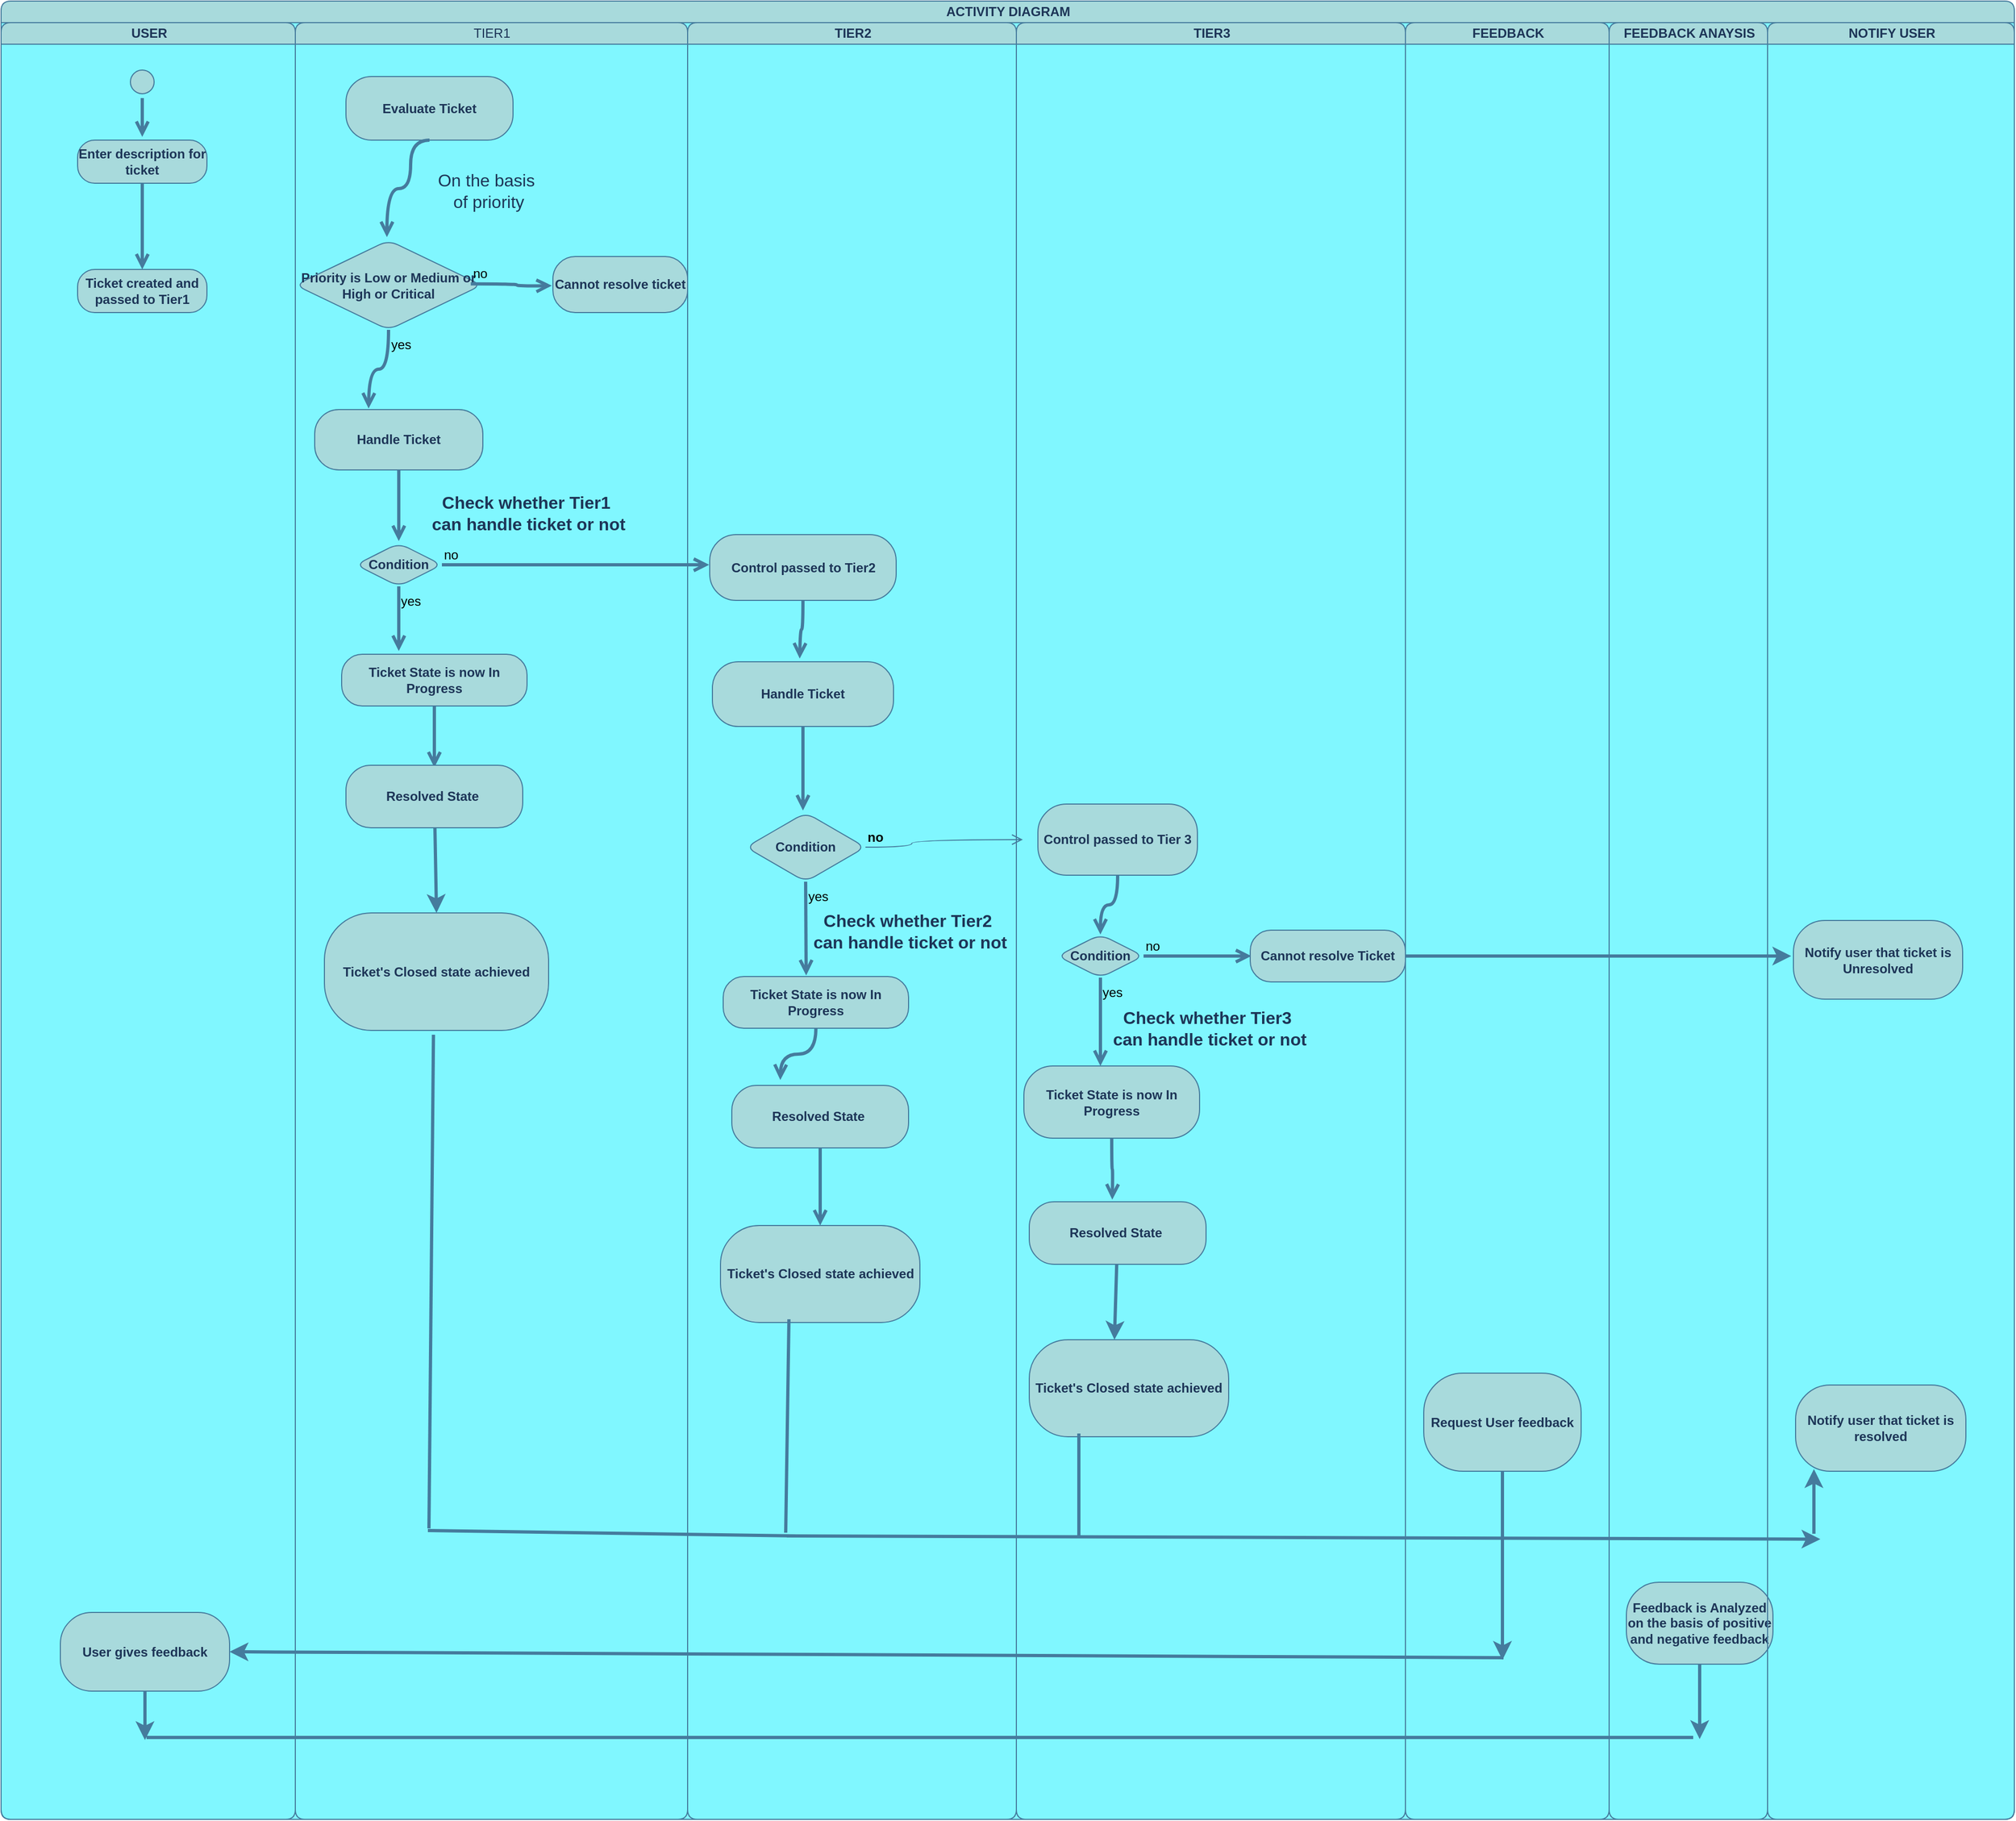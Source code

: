 <mxfile version="24.8.3">
  <diagram name="Page-1" id="XcSlMam2IqQOkkW9MJc9">
    <mxGraphModel dx="1103" dy="1053" grid="0" gridSize="10" guides="1" tooltips="1" connect="1" arrows="1" fold="1" page="0" pageScale="1" pageWidth="850" pageHeight="1100" math="0" shadow="0">
      <root>
        <mxCell id="0" />
        <mxCell id="1" parent="0" />
        <mxCell id="2HC28eqQr_R8XedatQmQ-1" value="ACTIVITY DIAGRAM" style="swimlane;childLayout=stackLayout;resizeParent=1;resizeParentMax=0;startSize=20;html=1;swimlaneFillColor=#80F7FF;fillColor=#A8DADC;rounded=1;labelBackgroundColor=none;strokeColor=#457B9D;fontColor=#1D3557;" parent="1" vertex="1">
          <mxGeometry x="20.0" y="-35" width="1868" height="1687" as="geometry" />
        </mxCell>
        <mxCell id="2HC28eqQr_R8XedatQmQ-2" value="USER" style="swimlane;startSize=20;html=1;rounded=1;labelBackgroundColor=none;fillColor=#A8DADC;strokeColor=#457B9D;fontColor=#1D3557;" parent="2HC28eqQr_R8XedatQmQ-1" vertex="1">
          <mxGeometry y="20" width="273" height="1667" as="geometry" />
        </mxCell>
        <mxCell id="2HC28eqQr_R8XedatQmQ-9" value="" style="ellipse;html=1;shape=startState;fillColor=#A8DADC;strokeColor=#457B9D;rounded=1;labelBackgroundColor=none;fontColor=#1D3557;" parent="2HC28eqQr_R8XedatQmQ-2" vertex="1">
          <mxGeometry x="116.0" y="40" width="30" height="30" as="geometry" />
        </mxCell>
        <mxCell id="2HC28eqQr_R8XedatQmQ-10" value="" style="edgeStyle=orthogonalEdgeStyle;html=1;verticalAlign=bottom;endArrow=open;endSize=8;strokeColor=#457B9D;rounded=1;fontSize=12;curved=1;labelBackgroundColor=none;fontColor=default;strokeWidth=3;" parent="2HC28eqQr_R8XedatQmQ-2" source="2HC28eqQr_R8XedatQmQ-9" edge="1">
          <mxGeometry relative="1" as="geometry">
            <mxPoint x="131.0" y="106" as="targetPoint" />
          </mxGeometry>
        </mxCell>
        <mxCell id="2HC28eqQr_R8XedatQmQ-11" value="&lt;b&gt;Enter description for ticket&lt;/b&gt;" style="rounded=1;whiteSpace=wrap;html=1;arcSize=40;fontColor=#1D3557;fillColor=#A8DADC;strokeColor=#457B9D;labelBackgroundColor=none;" parent="2HC28eqQr_R8XedatQmQ-2" vertex="1">
          <mxGeometry x="71.0" y="109" width="120" height="40" as="geometry" />
        </mxCell>
        <mxCell id="2HC28eqQr_R8XedatQmQ-12" value="" style="edgeStyle=orthogonalEdgeStyle;html=1;verticalAlign=bottom;endArrow=open;endSize=8;strokeColor=#457B9D;rounded=1;fontSize=12;curved=1;entryX=0.5;entryY=0;entryDx=0;entryDy=0;labelBackgroundColor=none;fontColor=default;strokeWidth=3;" parent="2HC28eqQr_R8XedatQmQ-2" source="2HC28eqQr_R8XedatQmQ-11" target="2HC28eqQr_R8XedatQmQ-13" edge="1">
          <mxGeometry relative="1" as="geometry">
            <mxPoint x="60.0" y="203" as="targetPoint" />
          </mxGeometry>
        </mxCell>
        <mxCell id="2HC28eqQr_R8XedatQmQ-13" value="&lt;b&gt;Ticket created and passed to Tier1&lt;/b&gt;" style="rounded=1;whiteSpace=wrap;html=1;arcSize=40;fontColor=#1D3557;fillColor=#A8DADC;strokeColor=#457B9D;labelBackgroundColor=none;" parent="2HC28eqQr_R8XedatQmQ-2" vertex="1">
          <mxGeometry x="71.0" y="229" width="120" height="40" as="geometry" />
        </mxCell>
        <mxCell id="2HC28eqQr_R8XedatQmQ-95" style="edgeStyle=none;curved=1;rounded=1;orthogonalLoop=1;jettySize=auto;html=1;fontSize=12;startSize=8;endSize=8;labelBackgroundColor=none;strokeColor=#457B9D;fontColor=default;strokeWidth=3;" parent="2HC28eqQr_R8XedatQmQ-2" source="2HC28eqQr_R8XedatQmQ-79" edge="1">
          <mxGeometry relative="1" as="geometry">
            <mxPoint x="133.5" y="1593.429" as="targetPoint" />
          </mxGeometry>
        </mxCell>
        <mxCell id="2HC28eqQr_R8XedatQmQ-79" value="&lt;b&gt;User gives feedback&lt;/b&gt;" style="rounded=1;whiteSpace=wrap;html=1;arcSize=40;fontColor=#1D3557;fillColor=#A8DADC;strokeColor=#457B9D;labelBackgroundColor=none;" parent="2HC28eqQr_R8XedatQmQ-2" vertex="1">
          <mxGeometry x="55" y="1475" width="157" height="73" as="geometry" />
        </mxCell>
        <mxCell id="2HC28eqQr_R8XedatQmQ-3" value="TIER1" style="swimlane;startSize=20;html=1;rounded=1;labelBackgroundColor=none;fillColor=#A8DADC;strokeColor=#457B9D;fontColor=#1D3557;fontStyle=0" parent="2HC28eqQr_R8XedatQmQ-1" vertex="1">
          <mxGeometry x="273" y="20" width="364" height="1667" as="geometry" />
        </mxCell>
        <mxCell id="2HC28eqQr_R8XedatQmQ-17" value="&lt;b&gt;Evaluate Ticket&lt;/b&gt;" style="rounded=1;whiteSpace=wrap;html=1;arcSize=40;fontColor=#1D3557;fillColor=#A8DADC;strokeColor=#457B9D;labelBackgroundColor=none;" parent="2HC28eqQr_R8XedatQmQ-3" vertex="1">
          <mxGeometry x="47" y="50" width="155" height="59" as="geometry" />
        </mxCell>
        <mxCell id="2HC28eqQr_R8XedatQmQ-18" value="" style="edgeStyle=orthogonalEdgeStyle;html=1;verticalAlign=bottom;endArrow=open;endSize=8;strokeColor=#457B9D;rounded=1;fontSize=12;curved=1;exitX=0.5;exitY=1;exitDx=0;exitDy=0;labelBackgroundColor=none;fontColor=default;strokeWidth=3;" parent="2HC28eqQr_R8XedatQmQ-3" source="2HC28eqQr_R8XedatQmQ-17" edge="1">
          <mxGeometry relative="1" as="geometry">
            <mxPoint x="85.0" y="199" as="targetPoint" />
            <Array as="points">
              <mxPoint x="107" y="154" />
              <mxPoint x="85" y="154" />
            </Array>
          </mxGeometry>
        </mxCell>
        <mxCell id="2HC28eqQr_R8XedatQmQ-19" value="&lt;b&gt;Priority is Low or Medium or High or Critical&lt;/b&gt;" style="rhombus;whiteSpace=wrap;html=1;fontColor=#1D3557;fillColor=#A8DADC;strokeColor=#457B9D;rounded=1;labelBackgroundColor=none;" parent="2HC28eqQr_R8XedatQmQ-3" vertex="1">
          <mxGeometry y="202" width="173" height="83" as="geometry" />
        </mxCell>
        <mxCell id="2HC28eqQr_R8XedatQmQ-20" value="no" style="edgeStyle=orthogonalEdgeStyle;html=1;align=left;verticalAlign=bottom;endArrow=open;endSize=8;strokeColor=#457B9D;rounded=1;fontSize=12;curved=1;labelBackgroundColor=none;fontColor=default;exitX=0.941;exitY=0.486;exitDx=0;exitDy=0;exitPerimeter=0;strokeWidth=3;" parent="2HC28eqQr_R8XedatQmQ-3" source="2HC28eqQr_R8XedatQmQ-19" edge="1">
          <mxGeometry x="-1" relative="1" as="geometry">
            <mxPoint x="238.0" y="244" as="targetPoint" />
          </mxGeometry>
        </mxCell>
        <mxCell id="2HC28eqQr_R8XedatQmQ-21" value="yes" style="edgeStyle=orthogonalEdgeStyle;html=1;align=left;verticalAlign=top;endArrow=open;endSize=8;strokeColor=#457B9D;rounded=1;fontSize=12;curved=1;labelBackgroundColor=none;fontColor=default;strokeWidth=3;" parent="2HC28eqQr_R8XedatQmQ-3" source="2HC28eqQr_R8XedatQmQ-19" edge="1">
          <mxGeometry x="-1" relative="1" as="geometry">
            <mxPoint x="68.0" y="358" as="targetPoint" />
          </mxGeometry>
        </mxCell>
        <mxCell id="2HC28eqQr_R8XedatQmQ-22" value="On the basis&amp;nbsp;&lt;div&gt;of priority&lt;/div&gt;" style="text;html=1;align=center;verticalAlign=middle;resizable=0;points=[];autosize=1;strokeColor=none;fillColor=none;fontSize=16;rounded=1;labelBackgroundColor=none;fontColor=#1D3557;" parent="2HC28eqQr_R8XedatQmQ-3" vertex="1">
          <mxGeometry x="123.0" y="131" width="112" height="50" as="geometry" />
        </mxCell>
        <mxCell id="2HC28eqQr_R8XedatQmQ-23" value="&lt;b&gt;Handle Ticket&lt;/b&gt;" style="rounded=1;whiteSpace=wrap;html=1;arcSize=40;fontColor=#1D3557;fillColor=#A8DADC;strokeColor=#457B9D;labelBackgroundColor=none;" parent="2HC28eqQr_R8XedatQmQ-3" vertex="1">
          <mxGeometry x="18" y="359" width="156" height="56" as="geometry" />
        </mxCell>
        <mxCell id="2HC28eqQr_R8XedatQmQ-24" value="" style="edgeStyle=orthogonalEdgeStyle;html=1;verticalAlign=bottom;endArrow=open;endSize=8;strokeColor=#457B9D;rounded=1;fontSize=12;curved=1;labelBackgroundColor=none;fontColor=default;strokeWidth=3;" parent="2HC28eqQr_R8XedatQmQ-3" source="2HC28eqQr_R8XedatQmQ-23" edge="1">
          <mxGeometry relative="1" as="geometry">
            <mxPoint x="96.0" y="481" as="targetPoint" />
            <Array as="points">
              <mxPoint x="96" y="459" />
            </Array>
          </mxGeometry>
        </mxCell>
        <mxCell id="2HC28eqQr_R8XedatQmQ-25" value="&lt;b&gt;Condition&lt;/b&gt;" style="rhombus;whiteSpace=wrap;html=1;fontColor=#1D3557;fillColor=#A8DADC;strokeColor=#457B9D;rounded=1;labelBackgroundColor=none;" parent="2HC28eqQr_R8XedatQmQ-3" vertex="1">
          <mxGeometry x="56.0" y="483" width="80" height="40" as="geometry" />
        </mxCell>
        <mxCell id="2HC28eqQr_R8XedatQmQ-26" value="no" style="edgeStyle=orthogonalEdgeStyle;html=1;align=left;verticalAlign=bottom;endArrow=open;endSize=8;strokeColor=#457B9D;rounded=1;fontSize=12;curved=1;labelBackgroundColor=none;fontColor=default;strokeWidth=3;" parent="2HC28eqQr_R8XedatQmQ-3" source="2HC28eqQr_R8XedatQmQ-25" edge="1">
          <mxGeometry x="-1" relative="1" as="geometry">
            <mxPoint x="384.0" y="503" as="targetPoint" />
          </mxGeometry>
        </mxCell>
        <mxCell id="2HC28eqQr_R8XedatQmQ-27" value="yes" style="edgeStyle=orthogonalEdgeStyle;html=1;align=left;verticalAlign=top;endArrow=open;endSize=8;strokeColor=#457B9D;rounded=1;fontSize=12;curved=1;labelBackgroundColor=none;fontColor=default;strokeWidth=3;" parent="2HC28eqQr_R8XedatQmQ-3" source="2HC28eqQr_R8XedatQmQ-25" edge="1">
          <mxGeometry x="-1" relative="1" as="geometry">
            <mxPoint x="96.0" y="583" as="targetPoint" />
          </mxGeometry>
        </mxCell>
        <mxCell id="2HC28eqQr_R8XedatQmQ-28" value="&lt;b&gt;Check whether Tier1&amp;nbsp;&lt;/b&gt;&lt;div&gt;&lt;b&gt;can handle ticket or not&lt;/b&gt;&lt;/div&gt;" style="text;html=1;align=center;verticalAlign=middle;resizable=0;points=[];autosize=1;strokeColor=none;fillColor=none;fontSize=16;rounded=1;labelBackgroundColor=none;fontColor=#1D3557;" parent="2HC28eqQr_R8XedatQmQ-3" vertex="1">
          <mxGeometry x="117" y="430" width="198" height="50" as="geometry" />
        </mxCell>
        <mxCell id="2HC28eqQr_R8XedatQmQ-29" value="Ticket State is now In Progress" style="rounded=1;whiteSpace=wrap;html=1;arcSize=40;fontColor=#1D3557;fillColor=#A8DADC;strokeColor=#457B9D;labelBackgroundColor=none;fontStyle=1" parent="2HC28eqQr_R8XedatQmQ-3" vertex="1">
          <mxGeometry x="43" y="586" width="172" height="48" as="geometry" />
        </mxCell>
        <mxCell id="2HC28eqQr_R8XedatQmQ-30" value="" style="edgeStyle=orthogonalEdgeStyle;html=1;verticalAlign=bottom;endArrow=open;endSize=8;strokeColor=#457B9D;rounded=1;fontSize=12;curved=1;labelBackgroundColor=none;fontColor=default;strokeWidth=3;" parent="2HC28eqQr_R8XedatQmQ-3" source="2HC28eqQr_R8XedatQmQ-29" edge="1">
          <mxGeometry relative="1" as="geometry">
            <mxPoint x="129" y="691" as="targetPoint" />
          </mxGeometry>
        </mxCell>
        <mxCell id="2HC28eqQr_R8XedatQmQ-52" style="edgeStyle=none;curved=1;rounded=1;orthogonalLoop=1;jettySize=auto;html=1;entryX=0.5;entryY=0;entryDx=0;entryDy=0;fontSize=12;startSize=8;endSize=8;labelBackgroundColor=none;strokeColor=#457B9D;fontColor=default;strokeWidth=3;" parent="2HC28eqQr_R8XedatQmQ-3" source="2HC28eqQr_R8XedatQmQ-31" target="2HC28eqQr_R8XedatQmQ-50" edge="1">
          <mxGeometry relative="1" as="geometry" />
        </mxCell>
        <mxCell id="2HC28eqQr_R8XedatQmQ-31" value="&lt;b&gt;Resolved State&amp;nbsp;&lt;/b&gt;" style="rounded=1;whiteSpace=wrap;html=1;arcSize=40;fontColor=#1D3557;fillColor=#A8DADC;strokeColor=#457B9D;labelBackgroundColor=none;" parent="2HC28eqQr_R8XedatQmQ-3" vertex="1">
          <mxGeometry x="47" y="689" width="164" height="58" as="geometry" />
        </mxCell>
        <mxCell id="2HC28eqQr_R8XedatQmQ-50" value="&lt;b&gt;Ticket&#39;s Closed state achieved&lt;/b&gt;" style="rounded=1;whiteSpace=wrap;html=1;arcSize=40;fontColor=#1D3557;fillColor=#A8DADC;strokeColor=#457B9D;labelBackgroundColor=none;" parent="2HC28eqQr_R8XedatQmQ-3" vertex="1">
          <mxGeometry x="27" y="826" width="208" height="109" as="geometry" />
        </mxCell>
        <mxCell id="2HC28eqQr_R8XedatQmQ-71" value="" style="endArrow=none;html=1;rounded=1;fontSize=12;startSize=8;endSize=8;curved=1;labelBackgroundColor=none;strokeColor=#457B9D;fontColor=default;strokeWidth=3;" parent="2HC28eqQr_R8XedatQmQ-3" edge="1">
          <mxGeometry width="50" height="50" relative="1" as="geometry">
            <mxPoint x="128.17" y="939" as="sourcePoint" />
            <mxPoint x="124.0" y="1397" as="targetPoint" />
          </mxGeometry>
        </mxCell>
        <mxCell id="2HC28eqQr_R8XedatQmQ-96" value="" style="endArrow=none;html=1;rounded=1;fontSize=12;startSize=8;endSize=8;curved=1;labelBackgroundColor=none;strokeColor=#457B9D;fontColor=default;strokeWidth=3;" parent="2HC28eqQr_R8XedatQmQ-3" edge="1">
          <mxGeometry width="50" height="50" relative="1" as="geometry">
            <mxPoint x="123.0" y="1399" as="sourcePoint" />
            <mxPoint x="464.0" y="1404" as="targetPoint" />
          </mxGeometry>
        </mxCell>
        <mxCell id="2HC28eqQr_R8XedatQmQ-98" value="&lt;b&gt;Cannot resolve ticket&lt;/b&gt;" style="rounded=1;whiteSpace=wrap;html=1;arcSize=40;fontColor=#1D3557;fillColor=#A8DADC;strokeColor=#457B9D;labelBackgroundColor=none;" parent="2HC28eqQr_R8XedatQmQ-3" vertex="1">
          <mxGeometry x="239" y="217" width="125" height="52" as="geometry" />
        </mxCell>
        <mxCell id="2HC28eqQr_R8XedatQmQ-4" value="TIER2" style="swimlane;startSize=20;html=1;rounded=1;labelBackgroundColor=none;fillColor=#A8DADC;strokeColor=#457B9D;fontColor=#1D3557;" parent="2HC28eqQr_R8XedatQmQ-1" vertex="1">
          <mxGeometry x="637" y="20" width="305" height="1667" as="geometry" />
        </mxCell>
        <mxCell id="2HC28eqQr_R8XedatQmQ-33" value="&lt;b&gt;Control passed to Tier2&lt;/b&gt;" style="rounded=1;whiteSpace=wrap;html=1;arcSize=40;fontColor=#1D3557;fillColor=#A8DADC;strokeColor=#457B9D;labelBackgroundColor=none;" parent="2HC28eqQr_R8XedatQmQ-4" vertex="1">
          <mxGeometry x="20.5" y="475" width="173" height="61" as="geometry" />
        </mxCell>
        <mxCell id="2HC28eqQr_R8XedatQmQ-34" value="" style="edgeStyle=orthogonalEdgeStyle;html=1;verticalAlign=bottom;endArrow=open;endSize=8;strokeColor=#457B9D;rounded=1;fontSize=12;curved=1;labelBackgroundColor=none;fontColor=default;strokeWidth=3;" parent="2HC28eqQr_R8XedatQmQ-4" source="2HC28eqQr_R8XedatQmQ-33" edge="1">
          <mxGeometry relative="1" as="geometry">
            <mxPoint x="104" y="590" as="targetPoint" />
          </mxGeometry>
        </mxCell>
        <mxCell id="2HC28eqQr_R8XedatQmQ-35" style="edgeStyle=none;curved=1;rounded=1;orthogonalLoop=1;jettySize=auto;html=1;exitX=0.5;exitY=1;exitDx=0;exitDy=0;fontSize=12;startSize=8;endSize=8;labelBackgroundColor=none;strokeColor=#457B9D;fontColor=default;" parent="2HC28eqQr_R8XedatQmQ-4" source="2HC28eqQr_R8XedatQmQ-33" target="2HC28eqQr_R8XedatQmQ-33" edge="1">
          <mxGeometry relative="1" as="geometry" />
        </mxCell>
        <mxCell id="2HC28eqQr_R8XedatQmQ-39" value="&lt;b&gt;Handle Ticket&lt;/b&gt;" style="rounded=1;whiteSpace=wrap;html=1;arcSize=40;fontColor=#1D3557;fillColor=#A8DADC;strokeColor=#457B9D;labelBackgroundColor=none;" parent="2HC28eqQr_R8XedatQmQ-4" vertex="1">
          <mxGeometry x="23" y="593" width="168" height="60" as="geometry" />
        </mxCell>
        <mxCell id="2HC28eqQr_R8XedatQmQ-40" value="" style="edgeStyle=orthogonalEdgeStyle;html=1;verticalAlign=bottom;endArrow=open;endSize=8;strokeColor=#457B9D;rounded=1;fontSize=12;curved=1;labelBackgroundColor=none;fontColor=default;strokeWidth=3;" parent="2HC28eqQr_R8XedatQmQ-4" source="2HC28eqQr_R8XedatQmQ-39" edge="1">
          <mxGeometry relative="1" as="geometry">
            <mxPoint x="107" y="731" as="targetPoint" />
            <Array as="points">
              <mxPoint x="107" y="724" />
            </Array>
          </mxGeometry>
        </mxCell>
        <mxCell id="2HC28eqQr_R8XedatQmQ-41" value="&lt;b&gt;Condition&lt;/b&gt;" style="rhombus;whiteSpace=wrap;html=1;fontColor=#1D3557;fillColor=#A8DADC;strokeColor=#457B9D;rounded=1;labelBackgroundColor=none;" parent="2HC28eqQr_R8XedatQmQ-4" vertex="1">
          <mxGeometry x="54" y="733" width="111" height="64" as="geometry" />
        </mxCell>
        <mxCell id="2HC28eqQr_R8XedatQmQ-43" value="yes" style="edgeStyle=orthogonalEdgeStyle;html=1;align=left;verticalAlign=top;endArrow=open;endSize=8;strokeColor=#457B9D;rounded=1;fontSize=12;curved=1;labelBackgroundColor=none;fontColor=default;strokeWidth=3;" parent="2HC28eqQr_R8XedatQmQ-4" source="2HC28eqQr_R8XedatQmQ-41" edge="1">
          <mxGeometry x="-1" relative="1" as="geometry">
            <mxPoint x="110" y="884" as="targetPoint" />
            <Array as="points">
              <mxPoint x="110" y="822" />
              <mxPoint x="110" y="822" />
            </Array>
            <mxPoint as="offset" />
          </mxGeometry>
        </mxCell>
        <mxCell id="2HC28eqQr_R8XedatQmQ-44" value="&lt;b&gt;Check whether Tier2&amp;nbsp;&lt;/b&gt;&lt;div&gt;&lt;b&gt;can handle ticket or not&lt;/b&gt;&lt;/div&gt;" style="text;html=1;align=center;verticalAlign=middle;resizable=0;points=[];autosize=1;strokeColor=none;fillColor=none;fontSize=16;rounded=1;labelBackgroundColor=none;fontColor=#1D3557;" parent="2HC28eqQr_R8XedatQmQ-4" vertex="1">
          <mxGeometry x="107" y="818" width="198" height="50" as="geometry" />
        </mxCell>
        <mxCell id="2HC28eqQr_R8XedatQmQ-45" value="&lt;b&gt;Ticket State is now In Progress&lt;/b&gt;" style="rounded=1;whiteSpace=wrap;html=1;arcSize=40;fontColor=#1D3557;fillColor=#A8DADC;strokeColor=#457B9D;labelBackgroundColor=none;" parent="2HC28eqQr_R8XedatQmQ-4" vertex="1">
          <mxGeometry x="33" y="885" width="172" height="48" as="geometry" />
        </mxCell>
        <mxCell id="2HC28eqQr_R8XedatQmQ-47" value="&lt;b&gt;Resolved State&amp;nbsp;&lt;/b&gt;" style="rounded=1;whiteSpace=wrap;html=1;arcSize=40;fontColor=#1D3557;fillColor=#A8DADC;strokeColor=#457B9D;labelBackgroundColor=none;" parent="2HC28eqQr_R8XedatQmQ-4" vertex="1">
          <mxGeometry x="41" y="986" width="164" height="58" as="geometry" />
        </mxCell>
        <mxCell id="2HC28eqQr_R8XedatQmQ-61" value="&lt;b&gt;Ticket&#39;s Closed state achieved&lt;/b&gt;" style="rounded=1;whiteSpace=wrap;html=1;arcSize=40;fontColor=#1D3557;fillColor=#A8DADC;strokeColor=#457B9D;labelBackgroundColor=none;" parent="2HC28eqQr_R8XedatQmQ-4" vertex="1">
          <mxGeometry x="30.5" y="1116" width="185" height="90" as="geometry" />
        </mxCell>
        <mxCell id="2HC28eqQr_R8XedatQmQ-62" value="" style="edgeStyle=orthogonalEdgeStyle;html=1;verticalAlign=bottom;endArrow=open;endSize=8;strokeColor=#457B9D;rounded=1;fontSize=12;curved=1;entryX=0.5;entryY=0;entryDx=0;entryDy=0;labelBackgroundColor=none;fontColor=default;strokeWidth=3;" parent="2HC28eqQr_R8XedatQmQ-4" source="2HC28eqQr_R8XedatQmQ-47" target="2HC28eqQr_R8XedatQmQ-61" edge="1">
          <mxGeometry relative="1" as="geometry">
            <mxPoint x="126" y="1079" as="targetPoint" />
            <mxPoint x="126" y="1056" as="sourcePoint" />
          </mxGeometry>
        </mxCell>
        <mxCell id="2HC28eqQr_R8XedatQmQ-83" value="" style="endArrow=none;html=1;rounded=1;fontSize=12;startSize=8;endSize=8;curved=1;labelBackgroundColor=none;strokeColor=#457B9D;fontColor=default;strokeWidth=3;" parent="2HC28eqQr_R8XedatQmQ-4" edge="1">
          <mxGeometry width="50" height="50" relative="1" as="geometry">
            <mxPoint x="-502.0" y="1591" as="sourcePoint" />
            <mxPoint x="933.0" y="1591" as="targetPoint" />
          </mxGeometry>
        </mxCell>
        <mxCell id="2HC28eqQr_R8XedatQmQ-5" value="TIER3" style="swimlane;startSize=20;html=1;rounded=1;labelBackgroundColor=none;fillColor=#A8DADC;strokeColor=#457B9D;fontColor=#1D3557;" parent="2HC28eqQr_R8XedatQmQ-1" vertex="1">
          <mxGeometry x="942" y="20" width="361" height="1667" as="geometry" />
        </mxCell>
        <mxCell id="2HC28eqQr_R8XedatQmQ-48" value="&lt;b&gt;Control passed to Tier 3&lt;/b&gt;" style="rounded=1;whiteSpace=wrap;html=1;arcSize=40;fontColor=#1D3557;fillColor=#A8DADC;strokeColor=#457B9D;labelBackgroundColor=none;" parent="2HC28eqQr_R8XedatQmQ-5" vertex="1">
          <mxGeometry x="20" y="725" width="148" height="66" as="geometry" />
        </mxCell>
        <mxCell id="2HC28eqQr_R8XedatQmQ-49" value="" style="edgeStyle=orthogonalEdgeStyle;html=1;verticalAlign=bottom;endArrow=open;endSize=8;strokeColor=#457B9D;rounded=1;fontSize=12;curved=1;entryX=0.5;entryY=0;entryDx=0;entryDy=0;labelBackgroundColor=none;fontColor=default;strokeWidth=3;" parent="2HC28eqQr_R8XedatQmQ-5" source="2HC28eqQr_R8XedatQmQ-48" target="2HC28eqQr_R8XedatQmQ-53" edge="1">
          <mxGeometry relative="1" as="geometry">
            <mxPoint x="80" y="825" as="targetPoint" />
          </mxGeometry>
        </mxCell>
        <mxCell id="2HC28eqQr_R8XedatQmQ-53" value="&lt;b&gt;Condition&lt;/b&gt;" style="rhombus;whiteSpace=wrap;html=1;fontColor=#1D3557;fillColor=#A8DADC;strokeColor=#457B9D;rounded=1;labelBackgroundColor=none;" parent="2HC28eqQr_R8XedatQmQ-5" vertex="1">
          <mxGeometry x="38" y="846" width="80" height="40" as="geometry" />
        </mxCell>
        <mxCell id="2HC28eqQr_R8XedatQmQ-54" value="no" style="edgeStyle=orthogonalEdgeStyle;html=1;align=left;verticalAlign=bottom;endArrow=open;endSize=8;strokeColor=#457B9D;rounded=1;fontSize=12;curved=1;labelBackgroundColor=none;fontColor=default;strokeWidth=3;" parent="2HC28eqQr_R8XedatQmQ-5" source="2HC28eqQr_R8XedatQmQ-53" edge="1">
          <mxGeometry x="-1" relative="1" as="geometry">
            <mxPoint x="218" y="866" as="targetPoint" />
          </mxGeometry>
        </mxCell>
        <mxCell id="2HC28eqQr_R8XedatQmQ-55" value="yes" style="edgeStyle=orthogonalEdgeStyle;html=1;align=left;verticalAlign=top;endArrow=open;endSize=8;strokeColor=#457B9D;rounded=1;fontSize=12;curved=1;labelBackgroundColor=none;fontColor=default;strokeWidth=3;" parent="2HC28eqQr_R8XedatQmQ-5" source="2HC28eqQr_R8XedatQmQ-53" edge="1">
          <mxGeometry x="-1" relative="1" as="geometry">
            <mxPoint x="78" y="968" as="targetPoint" />
          </mxGeometry>
        </mxCell>
        <mxCell id="2HC28eqQr_R8XedatQmQ-56" value="&lt;b&gt;Check whether Tier3&amp;nbsp;&lt;/b&gt;&lt;div&gt;&lt;b&gt;can handle ticket or not&lt;/b&gt;&lt;/div&gt;" style="text;html=1;align=center;verticalAlign=middle;resizable=0;points=[];autosize=1;strokeColor=none;fillColor=none;fontSize=16;rounded=1;labelBackgroundColor=none;fontColor=#1D3557;" parent="2HC28eqQr_R8XedatQmQ-5" vertex="1">
          <mxGeometry x="80" y="908" width="198" height="50" as="geometry" />
        </mxCell>
        <mxCell id="2HC28eqQr_R8XedatQmQ-57" value="&lt;b&gt;Ticket State is now In Progress&lt;/b&gt;" style="rounded=1;whiteSpace=wrap;html=1;arcSize=40;fontColor=#1D3557;fillColor=#A8DADC;strokeColor=#457B9D;labelBackgroundColor=none;" parent="2HC28eqQr_R8XedatQmQ-5" vertex="1">
          <mxGeometry x="7" y="968" width="163" height="67" as="geometry" />
        </mxCell>
        <mxCell id="2HC28eqQr_R8XedatQmQ-58" value="" style="edgeStyle=orthogonalEdgeStyle;html=1;verticalAlign=bottom;endArrow=open;endSize=8;strokeColor=#457B9D;rounded=1;fontSize=12;curved=1;labelBackgroundColor=none;fontColor=default;strokeWidth=3;" parent="2HC28eqQr_R8XedatQmQ-5" source="2HC28eqQr_R8XedatQmQ-57" edge="1">
          <mxGeometry relative="1" as="geometry">
            <mxPoint x="89" y="1092" as="targetPoint" />
          </mxGeometry>
        </mxCell>
        <mxCell id="2HC28eqQr_R8XedatQmQ-60" value="&lt;b&gt;Resolved State&amp;nbsp;&lt;/b&gt;" style="rounded=1;whiteSpace=wrap;html=1;arcSize=40;fontColor=#1D3557;fillColor=#A8DADC;strokeColor=#457B9D;labelBackgroundColor=none;" parent="2HC28eqQr_R8XedatQmQ-5" vertex="1">
          <mxGeometry x="12" y="1094" width="164" height="58" as="geometry" />
        </mxCell>
        <mxCell id="2HC28eqQr_R8XedatQmQ-65" value="&lt;b&gt;Ticket&#39;s Closed state achieved&lt;/b&gt;" style="rounded=1;whiteSpace=wrap;html=1;arcSize=40;fontColor=#1D3557;fillColor=#A8DADC;strokeColor=#457B9D;labelBackgroundColor=none;" parent="2HC28eqQr_R8XedatQmQ-5" vertex="1">
          <mxGeometry x="12" y="1222" width="185" height="90" as="geometry" />
        </mxCell>
        <mxCell id="2HC28eqQr_R8XedatQmQ-67" style="edgeStyle=none;curved=1;rounded=1;orthogonalLoop=1;jettySize=auto;html=1;fontSize=12;startSize=8;endSize=8;labelBackgroundColor=none;strokeColor=#457B9D;fontColor=default;strokeWidth=3;" parent="2HC28eqQr_R8XedatQmQ-5" source="2HC28eqQr_R8XedatQmQ-60" edge="1">
          <mxGeometry relative="1" as="geometry">
            <mxPoint x="91" y="1222" as="targetPoint" />
          </mxGeometry>
        </mxCell>
        <mxCell id="2HC28eqQr_R8XedatQmQ-90" style="edgeStyle=none;curved=1;rounded=1;orthogonalLoop=1;jettySize=auto;html=1;fontSize=12;startSize=8;endSize=8;labelBackgroundColor=none;strokeColor=#457B9D;fontColor=default;strokeWidth=3;" parent="2HC28eqQr_R8XedatQmQ-5" source="2HC28eqQr_R8XedatQmQ-68" edge="1">
          <mxGeometry relative="1" as="geometry">
            <mxPoint x="718.952" y="866" as="targetPoint" />
          </mxGeometry>
        </mxCell>
        <mxCell id="2HC28eqQr_R8XedatQmQ-68" value="&lt;b&gt;Cannot resolve Ticket&lt;/b&gt;" style="rounded=1;whiteSpace=wrap;html=1;arcSize=40;fontColor=#1D3557;fillColor=#A8DADC;strokeColor=#457B9D;labelBackgroundColor=none;" parent="2HC28eqQr_R8XedatQmQ-5" vertex="1">
          <mxGeometry x="217" y="842" width="144" height="48" as="geometry" />
        </mxCell>
        <mxCell id="2HC28eqQr_R8XedatQmQ-76" value="" style="endArrow=classic;html=1;rounded=1;fontSize=12;startSize=8;endSize=8;curved=1;entryX=1;entryY=0.5;entryDx=0;entryDy=0;labelBackgroundColor=none;strokeColor=#457B9D;fontColor=default;strokeWidth=3;" parent="2HC28eqQr_R8XedatQmQ-5" target="2HC28eqQr_R8XedatQmQ-79" edge="1">
          <mxGeometry width="50" height="50" relative="1" as="geometry">
            <mxPoint x="452.0" y="1517" as="sourcePoint" />
            <mxPoint x="-680" y="1359" as="targetPoint" />
          </mxGeometry>
        </mxCell>
        <mxCell id="2HC28eqQr_R8XedatQmQ-6" value="FEEDBACK" style="swimlane;startSize=20;html=1;rounded=1;labelBackgroundColor=none;fillColor=#A8DADC;strokeColor=#457B9D;fontColor=#1D3557;" parent="2HC28eqQr_R8XedatQmQ-1" vertex="1">
          <mxGeometry x="1303" y="20" width="189" height="1667" as="geometry" />
        </mxCell>
        <mxCell id="2HC28eqQr_R8XedatQmQ-85" style="edgeStyle=none;curved=1;rounded=1;orthogonalLoop=1;jettySize=auto;html=1;fontSize=12;startSize=8;endSize=8;labelBackgroundColor=none;strokeColor=#457B9D;fontColor=default;strokeWidth=3;" parent="2HC28eqQr_R8XedatQmQ-6" source="2HC28eqQr_R8XedatQmQ-74" edge="1">
          <mxGeometry relative="1" as="geometry">
            <mxPoint x="90.0" y="1519" as="targetPoint" />
          </mxGeometry>
        </mxCell>
        <mxCell id="2HC28eqQr_R8XedatQmQ-74" value="&lt;b&gt;Request User feedback&lt;/b&gt;" style="rounded=1;whiteSpace=wrap;html=1;arcSize=40;fontColor=#1D3557;fillColor=#A8DADC;strokeColor=#457B9D;labelBackgroundColor=none;" parent="2HC28eqQr_R8XedatQmQ-6" vertex="1">
          <mxGeometry x="17" y="1253" width="146" height="91" as="geometry" />
        </mxCell>
        <mxCell id="2HC28eqQr_R8XedatQmQ-7" value="FEEDBACK ANAYSIS" style="swimlane;startSize=20;html=1;rounded=1;labelBackgroundColor=none;fillColor=#A8DADC;strokeColor=#457B9D;fontColor=#1D3557;" parent="2HC28eqQr_R8XedatQmQ-1" vertex="1">
          <mxGeometry x="1492" y="20" width="147" height="1667" as="geometry" />
        </mxCell>
        <mxCell id="2HC28eqQr_R8XedatQmQ-94" style="edgeStyle=none;curved=1;rounded=1;orthogonalLoop=1;jettySize=auto;html=1;fontSize=12;startSize=8;endSize=8;labelBackgroundColor=none;strokeColor=#457B9D;fontColor=default;strokeWidth=3;" parent="2HC28eqQr_R8XedatQmQ-7" source="2HC28eqQr_R8XedatQmQ-81" edge="1">
          <mxGeometry relative="1" as="geometry">
            <mxPoint x="84" y="1592.476" as="targetPoint" />
          </mxGeometry>
        </mxCell>
        <mxCell id="2HC28eqQr_R8XedatQmQ-81" value="&lt;b&gt;Feedback is Analyzed on the basis of positive and negative feedback&lt;/b&gt;" style="rounded=1;whiteSpace=wrap;html=1;arcSize=40;fontColor=#1D3557;fillColor=#A8DADC;strokeColor=#457B9D;labelBackgroundColor=none;" parent="2HC28eqQr_R8XedatQmQ-7" vertex="1">
          <mxGeometry x="16" y="1447" width="136" height="76" as="geometry" />
        </mxCell>
        <mxCell id="2HC28eqQr_R8XedatQmQ-8" value="NOTIFY USER" style="swimlane;startSize=20;html=1;rounded=1;labelBackgroundColor=none;fillColor=#A8DADC;strokeColor=#457B9D;fontColor=#1D3557;" parent="2HC28eqQr_R8XedatQmQ-1" vertex="1">
          <mxGeometry x="1639" y="20" width="229" height="1667" as="geometry" />
        </mxCell>
        <mxCell id="2HC28eqQr_R8XedatQmQ-86" value="&lt;b&gt;Notify user that ticket is Unresolved&lt;/b&gt;" style="rounded=1;whiteSpace=wrap;html=1;arcSize=40;fontColor=#1D3557;fillColor=#A8DADC;strokeColor=#457B9D;labelBackgroundColor=none;" parent="2HC28eqQr_R8XedatQmQ-8" vertex="1">
          <mxGeometry x="24" y="833" width="157" height="73" as="geometry" />
        </mxCell>
        <mxCell id="2HC28eqQr_R8XedatQmQ-88" value="&lt;b&gt;Notify user that ticket is resolved&lt;/b&gt;" style="rounded=1;whiteSpace=wrap;html=1;arcSize=40;fontColor=#1D3557;fillColor=#A8DADC;strokeColor=#457B9D;labelBackgroundColor=none;" parent="2HC28eqQr_R8XedatQmQ-8" vertex="1">
          <mxGeometry x="26" y="1264" width="158" height="80" as="geometry" />
        </mxCell>
        <mxCell id="2HC28eqQr_R8XedatQmQ-42" value="&lt;b&gt;no&lt;/b&gt;" style="edgeStyle=orthogonalEdgeStyle;html=1;align=left;verticalAlign=bottom;endArrow=open;endSize=8;strokeColor=#457B9D;rounded=1;fontSize=12;curved=1;labelBackgroundColor=none;fontColor=default;" parent="2HC28eqQr_R8XedatQmQ-1" source="2HC28eqQr_R8XedatQmQ-41" edge="1">
          <mxGeometry x="-1" relative="1" as="geometry">
            <mxPoint x="948.0" y="778" as="targetPoint" />
            <Array as="points">
              <mxPoint x="845" y="785" />
              <mxPoint x="845" y="778" />
            </Array>
          </mxGeometry>
        </mxCell>
        <mxCell id="2HC28eqQr_R8XedatQmQ-46" value="" style="edgeStyle=orthogonalEdgeStyle;html=1;verticalAlign=bottom;endArrow=open;endSize=8;strokeColor=#457B9D;rounded=1;fontSize=12;curved=1;exitX=0.5;exitY=1;exitDx=0;exitDy=0;labelBackgroundColor=none;fontColor=default;strokeWidth=3;" parent="1" source="2HC28eqQr_R8XedatQmQ-45" edge="1">
          <mxGeometry relative="1" as="geometry">
            <mxPoint x="743" y="966" as="targetPoint" />
            <mxPoint x="743" y="957" as="sourcePoint" />
          </mxGeometry>
        </mxCell>
        <mxCell id="2HC28eqQr_R8XedatQmQ-72" value="" style="endArrow=none;html=1;rounded=1;fontSize=12;startSize=8;endSize=8;curved=1;labelBackgroundColor=none;strokeColor=#457B9D;fontColor=default;strokeWidth=3;" parent="1" edge="1">
          <mxGeometry width="50" height="50" relative="1" as="geometry">
            <mxPoint x="751" y="1188" as="sourcePoint" />
            <mxPoint x="748" y="1386" as="targetPoint" />
          </mxGeometry>
        </mxCell>
        <mxCell id="2HC28eqQr_R8XedatQmQ-73" value="" style="endArrow=none;html=1;rounded=1;fontSize=12;startSize=8;endSize=8;curved=1;labelBackgroundColor=none;strokeColor=#457B9D;fontColor=default;strokeWidth=3;" parent="1" edge="1">
          <mxGeometry width="50" height="50" relative="1" as="geometry">
            <mxPoint x="1020" y="1294" as="sourcePoint" />
            <mxPoint x="1020" y="1391" as="targetPoint" />
          </mxGeometry>
        </mxCell>
        <mxCell id="2HC28eqQr_R8XedatQmQ-91" value="" style="endArrow=classic;html=1;rounded=1;fontSize=12;startSize=8;endSize=8;curved=1;labelBackgroundColor=none;strokeColor=#457B9D;fontColor=default;strokeWidth=3;" parent="1" edge="1">
          <mxGeometry width="50" height="50" relative="1" as="geometry">
            <mxPoint x="749" y="1389" as="sourcePoint" />
            <mxPoint x="1708" y="1392" as="targetPoint" />
          </mxGeometry>
        </mxCell>
        <mxCell id="2HC28eqQr_R8XedatQmQ-92" value="" style="endArrow=classic;html=1;rounded=1;fontSize=12;startSize=8;endSize=8;curved=1;labelBackgroundColor=none;strokeColor=#457B9D;fontColor=default;strokeWidth=3;" parent="1" edge="1">
          <mxGeometry width="50" height="50" relative="1" as="geometry">
            <mxPoint x="1702" y="1387" as="sourcePoint" />
            <mxPoint x="1702" y="1327" as="targetPoint" />
          </mxGeometry>
        </mxCell>
      </root>
    </mxGraphModel>
  </diagram>
</mxfile>

